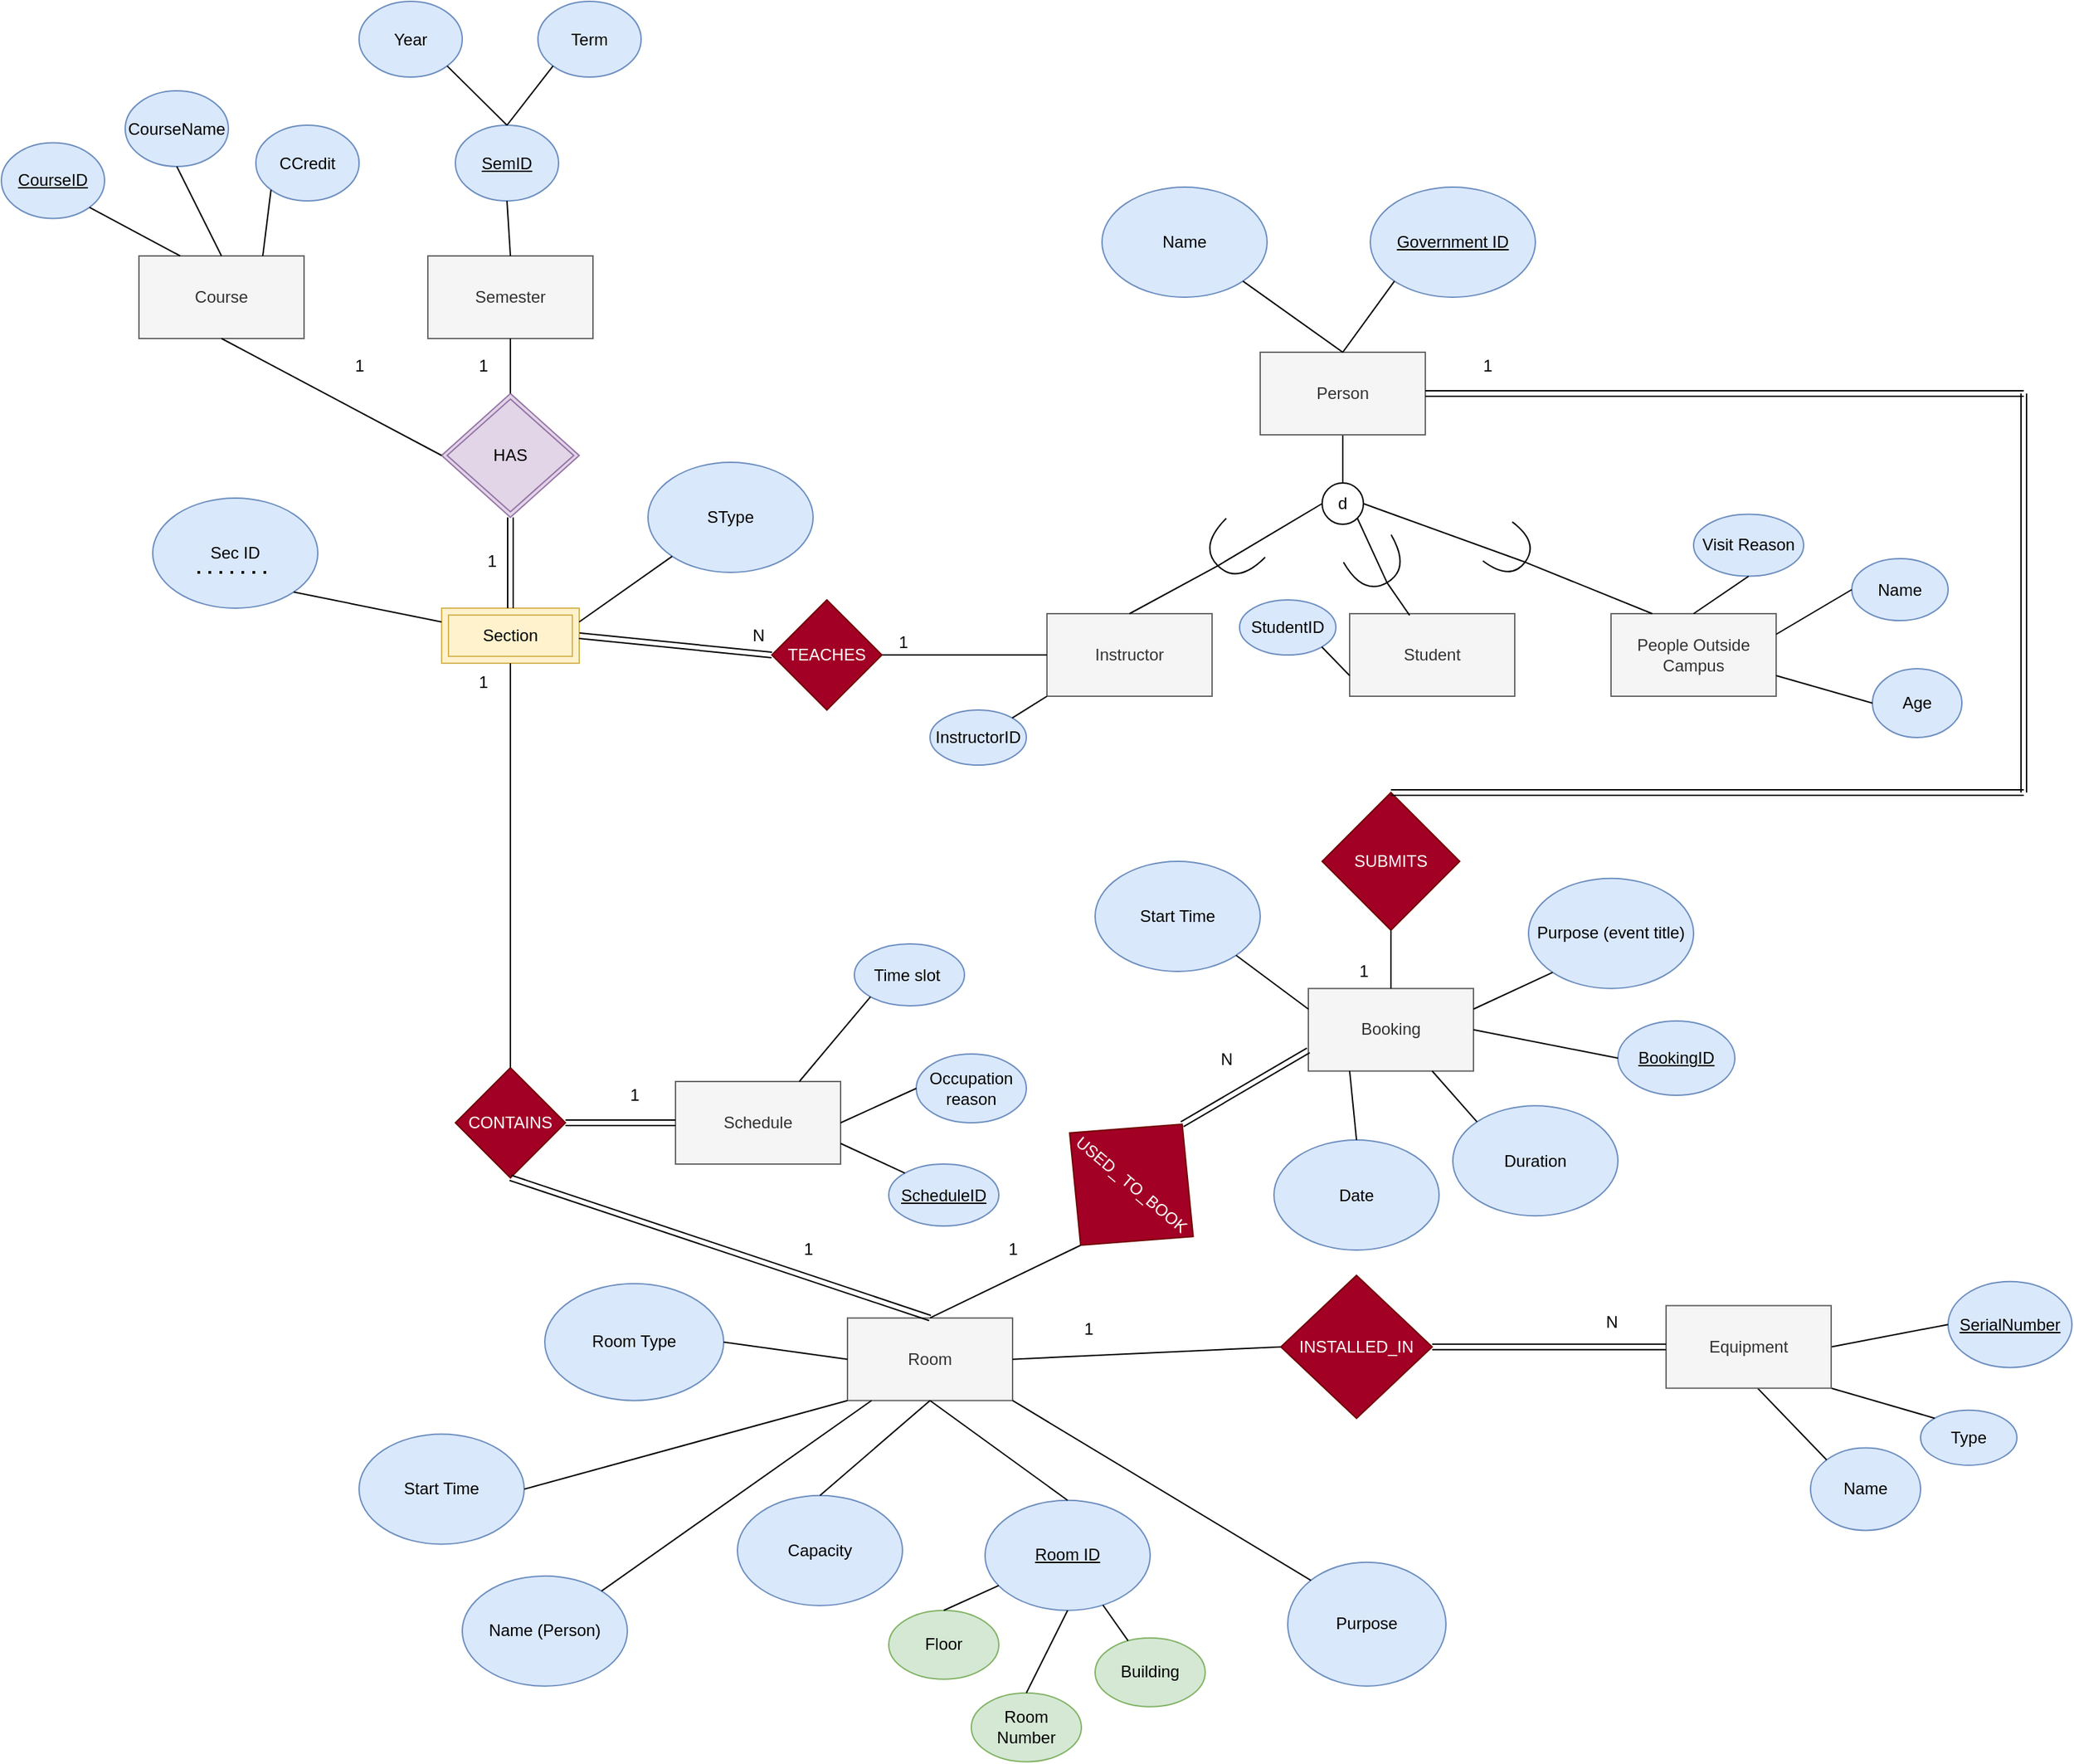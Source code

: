 <mxfile version="16.5.2" type="github">
  <diagram id="liQyfckzb0vr-cdrv5Kl" name="Page-1">
    <mxGraphModel dx="2976" dy="2337" grid="1" gridSize="10" guides="1" tooltips="1" connect="1" arrows="1" fold="1" page="1" pageScale="1" pageWidth="850" pageHeight="1100" math="0" shadow="0">
      <root>
        <mxCell id="0" />
        <mxCell id="1" parent="0" />
        <mxCell id="2" value="Instructor" style="rounded=0;whiteSpace=wrap;html=1;fillColor=#f5f5f5;strokeColor=#666666;fontColor=#333333;" parent="1" vertex="1">
          <mxGeometry x="110" y="300" width="120" height="60" as="geometry" />
        </mxCell>
        <mxCell id="3" value="Room" style="rounded=0;whiteSpace=wrap;html=1;fillColor=#f5f5f5;strokeColor=#666666;fontColor=#333333;" parent="1" vertex="1">
          <mxGeometry x="-35" y="811.86" width="120" height="60" as="geometry" />
        </mxCell>
        <mxCell id="4" value="CONTAINS" style="rhombus;whiteSpace=wrap;html=1;fillColor=#a20025;strokeColor=#6F0000;fontColor=#ffffff;" parent="1" vertex="1">
          <mxGeometry x="-320" y="630" width="80" height="80" as="geometry" />
        </mxCell>
        <mxCell id="10" value="&lt;u&gt;Room ID&lt;/u&gt;" style="ellipse;whiteSpace=wrap;html=1;fillColor=#dae8fc;strokeColor=#6c8ebf;" parent="1" vertex="1">
          <mxGeometry x="65" y="944.36" width="120" height="80" as="geometry" />
        </mxCell>
        <mxCell id="11" value="" style="endArrow=none;html=1;exitX=0.5;exitY=1;exitDx=0;exitDy=0;entryX=0.5;entryY=0;entryDx=0;entryDy=0;" parent="1" source="3" target="10" edge="1">
          <mxGeometry width="50" height="50" relative="1" as="geometry">
            <mxPoint x="225" y="929.36" as="sourcePoint" />
            <mxPoint x="275" y="879.36" as="targetPoint" />
          </mxGeometry>
        </mxCell>
        <mxCell id="29" value="Building" style="ellipse;whiteSpace=wrap;html=1;fillColor=#d5e8d4;strokeColor=#82b366;" parent="1" vertex="1">
          <mxGeometry x="145" y="1044.36" width="80" height="50" as="geometry" />
        </mxCell>
        <mxCell id="31" value="Floor" style="ellipse;whiteSpace=wrap;html=1;fillColor=#d5e8d4;strokeColor=#82b366;" parent="1" vertex="1">
          <mxGeometry x="-5" y="1024.36" width="80" height="50" as="geometry" />
        </mxCell>
        <mxCell id="32" value="Name" style="ellipse;whiteSpace=wrap;html=1;fillColor=#dae8fc;strokeColor=#6c8ebf;" parent="1" vertex="1">
          <mxGeometry x="665" y="906.24" width="80" height="60" as="geometry" />
        </mxCell>
        <mxCell id="34" value="" style="endArrow=none;html=1;exitX=0.5;exitY=0;exitDx=0;exitDy=0;" parent="1" source="31" target="10" edge="1">
          <mxGeometry width="50" height="50" relative="1" as="geometry">
            <mxPoint x="75" y="874.36" as="sourcePoint" />
            <mxPoint x="105" y="864.36" as="targetPoint" />
          </mxGeometry>
        </mxCell>
        <mxCell id="35" value="" style="endArrow=none;html=1;" parent="1" source="29" target="10" edge="1">
          <mxGeometry width="50" height="50" relative="1" as="geometry">
            <mxPoint x="75" y="874.36" as="sourcePoint" />
            <mxPoint x="125" y="824.36" as="targetPoint" />
          </mxGeometry>
        </mxCell>
        <mxCell id="36" value="Capacity" style="ellipse;whiteSpace=wrap;html=1;fillColor=#dae8fc;strokeColor=#6c8ebf;" parent="1" vertex="1">
          <mxGeometry x="-115" y="940.86" width="120" height="80" as="geometry" />
        </mxCell>
        <mxCell id="39" value="" style="endArrow=none;html=1;entryX=0.5;entryY=1;entryDx=0;entryDy=0;exitX=0.5;exitY=0;exitDx=0;exitDy=0;" parent="1" source="36" target="3" edge="1">
          <mxGeometry width="50" height="50" relative="1" as="geometry">
            <mxPoint x="-85" y="949.36" as="sourcePoint" />
            <mxPoint x="-35" y="899.36" as="targetPoint" />
          </mxGeometry>
        </mxCell>
        <mxCell id="41" value="Room Type" style="ellipse;whiteSpace=wrap;html=1;fillColor=#dae8fc;strokeColor=#6c8ebf;" parent="1" vertex="1">
          <mxGeometry x="-255" y="786.86" width="130" height="85" as="geometry" />
        </mxCell>
        <mxCell id="42" value="" style="endArrow=none;html=1;entryX=1;entryY=0.5;entryDx=0;entryDy=0;exitX=0;exitY=0.5;exitDx=0;exitDy=0;" parent="1" source="3" target="41" edge="1">
          <mxGeometry width="50" height="50" relative="1" as="geometry">
            <mxPoint x="25" y="1009.36" as="sourcePoint" />
            <mxPoint x="75" y="959.36" as="targetPoint" />
          </mxGeometry>
        </mxCell>
        <mxCell id="44" value="Type" style="ellipse;whiteSpace=wrap;html=1;fillColor=#dae8fc;strokeColor=#6c8ebf;" parent="1" vertex="1">
          <mxGeometry x="745" y="878.86" width="70" height="40" as="geometry" />
        </mxCell>
        <mxCell id="45" value="&lt;u&gt;SerialNumber&lt;/u&gt;" style="ellipse;whiteSpace=wrap;html=1;fillColor=#dae8fc;strokeColor=#6c8ebf;" parent="1" vertex="1">
          <mxGeometry x="765" y="785.36" width="90" height="62.5" as="geometry" />
        </mxCell>
        <mxCell id="47" value="" style="endArrow=none;html=1;entryX=0;entryY=0;entryDx=0;entryDy=0;exitX=0.546;exitY=0.983;exitDx=0;exitDy=0;exitPerimeter=0;" parent="1" source="177" target="32" edge="1">
          <mxGeometry width="50" height="50" relative="1" as="geometry">
            <mxPoint x="685" y="805.36" as="sourcePoint" />
            <mxPoint x="691.284" y="766.244" as="targetPoint" />
          </mxGeometry>
        </mxCell>
        <mxCell id="48" value="" style="endArrow=none;html=1;entryX=0;entryY=0.5;entryDx=0;entryDy=0;exitX=1;exitY=0.5;exitDx=0;exitDy=0;" parent="1" source="177" target="45" edge="1">
          <mxGeometry width="50" height="50" relative="1" as="geometry">
            <mxPoint x="745" y="845.36" as="sourcePoint" />
            <mxPoint x="755" y="815.36" as="targetPoint" />
          </mxGeometry>
        </mxCell>
        <mxCell id="50" value="" style="endArrow=none;html=1;entryX=0;entryY=0;entryDx=0;entryDy=0;exitX=1;exitY=1;exitDx=0;exitDy=0;" parent="1" source="177" target="44" edge="1">
          <mxGeometry width="50" height="50" relative="1" as="geometry">
            <mxPoint x="695" y="885.36" as="sourcePoint" />
            <mxPoint x="695" y="755.36" as="targetPoint" />
          </mxGeometry>
        </mxCell>
        <mxCell id="74" value="Start Time" style="ellipse;whiteSpace=wrap;html=1;fillColor=#dae8fc;strokeColor=#6c8ebf;" parent="1" vertex="1">
          <mxGeometry x="-390" y="896.24" width="120" height="80" as="geometry" />
        </mxCell>
        <mxCell id="75" value="Name (Person)" style="ellipse;whiteSpace=wrap;html=1;fillColor=#dae8fc;strokeColor=#6c8ebf;" parent="1" vertex="1">
          <mxGeometry x="-315" y="999.36" width="120" height="80" as="geometry" />
        </mxCell>
        <mxCell id="76" value="Duration" style="ellipse;whiteSpace=wrap;html=1;fillColor=#dae8fc;strokeColor=#6c8ebf;" parent="1" vertex="1">
          <mxGeometry x="405" y="657.63" width="120" height="80" as="geometry" />
        </mxCell>
        <mxCell id="77" value="Purpose" style="ellipse;whiteSpace=wrap;html=1;fillColor=#dae8fc;strokeColor=#6c8ebf;" parent="1" vertex="1">
          <mxGeometry x="285" y="989.36" width="115" height="90" as="geometry" />
        </mxCell>
        <mxCell id="82" value="" style="endArrow=none;html=1;entryX=0;entryY=1;entryDx=0;entryDy=0;exitX=1;exitY=0.5;exitDx=0;exitDy=0;" parent="1" source="74" target="3" edge="1">
          <mxGeometry width="50" height="50" relative="1" as="geometry">
            <mxPoint x="-263" y="936.24" as="sourcePoint" />
            <mxPoint x="-245" y="909.36" as="targetPoint" />
          </mxGeometry>
        </mxCell>
        <mxCell id="83" value="" style="endArrow=none;html=1;" parent="1" source="3" target="75" edge="1">
          <mxGeometry width="50" height="50" relative="1" as="geometry">
            <mxPoint x="-155" y="1019.36" as="sourcePoint" />
            <mxPoint x="-265" y="929.36" as="targetPoint" />
          </mxGeometry>
        </mxCell>
        <mxCell id="85" value="" style="endArrow=none;html=1;entryX=1;entryY=1;entryDx=0;entryDy=0;exitX=0;exitY=0;exitDx=0;exitDy=0;" parent="1" source="77" target="3" edge="1">
          <mxGeometry width="50" height="50" relative="1" as="geometry">
            <mxPoint x="105" y="939.36" as="sourcePoint" />
            <mxPoint x="155" y="889.36" as="targetPoint" />
          </mxGeometry>
        </mxCell>
        <mxCell id="89" value="" style="endArrow=none;html=1;exitX=0.5;exitY=0;exitDx=0;exitDy=0;entryX=1;entryY=0.5;entryDx=0;entryDy=0;entryPerimeter=0;" parent="1" source="2" target="90" edge="1">
          <mxGeometry width="50" height="50" relative="1" as="geometry">
            <mxPoint x="170" y="300" as="sourcePoint" />
            <mxPoint x="220" y="250" as="targetPoint" />
          </mxGeometry>
        </mxCell>
        <mxCell id="90" value="" style="shape=requiredInterface;html=1;verticalLabelPosition=bottom;sketch=0;rotation=135;" parent="1" vertex="1">
          <mxGeometry x="230" y="235" width="28.66" height="40" as="geometry" />
        </mxCell>
        <mxCell id="91" value="" style="endArrow=none;html=1;exitX=0.5;exitY=0;exitDx=0;exitDy=0;entryX=0.5;entryY=1;entryDx=0;entryDy=0;" parent="1" source="126" target="92" edge="1">
          <mxGeometry width="50" height="50" relative="1" as="geometry">
            <mxPoint x="230" y="250" as="sourcePoint" />
            <mxPoint x="300" y="160" as="targetPoint" />
          </mxGeometry>
        </mxCell>
        <mxCell id="92" value="Person" style="rounded=0;whiteSpace=wrap;html=1;fillColor=#f5f5f5;fontColor=#333333;strokeColor=#666666;" parent="1" vertex="1">
          <mxGeometry x="265" y="110" width="120" height="60" as="geometry" />
        </mxCell>
        <mxCell id="96" value="Schedule" style="rounded=0;whiteSpace=wrap;html=1;fillColor=#f5f5f5;fontColor=#333333;strokeColor=#666666;" parent="1" vertex="1">
          <mxGeometry x="-160" y="640" width="120" height="60" as="geometry" />
        </mxCell>
        <mxCell id="100" value="Time slot&amp;nbsp;" style="ellipse;whiteSpace=wrap;html=1;fillColor=#dae8fc;strokeColor=#6c8ebf;" parent="1" vertex="1">
          <mxGeometry x="-30" y="540" width="80" height="45" as="geometry" />
        </mxCell>
        <mxCell id="101" value="" style="endArrow=none;html=1;entryX=0;entryY=1;entryDx=0;entryDy=0;exitX=0.75;exitY=0;exitDx=0;exitDy=0;" parent="1" source="96" target="100" edge="1">
          <mxGeometry width="50" height="50" relative="1" as="geometry">
            <mxPoint x="-40" y="524.5" as="sourcePoint" />
            <mxPoint x="10" y="474.5" as="targetPoint" />
          </mxGeometry>
        </mxCell>
        <mxCell id="102" value="Occupation reason" style="ellipse;whiteSpace=wrap;html=1;fillColor=#dae8fc;strokeColor=#6c8ebf;" parent="1" vertex="1">
          <mxGeometry x="15" y="620" width="80" height="50" as="geometry" />
        </mxCell>
        <mxCell id="104" value="" style="endArrow=none;html=1;exitX=1;exitY=0.5;exitDx=0;exitDy=0;entryX=0;entryY=0.5;entryDx=0;entryDy=0;" parent="1" source="96" target="102" edge="1">
          <mxGeometry width="50" height="50" relative="1" as="geometry">
            <mxPoint x="-260" y="514.5" as="sourcePoint" />
            <mxPoint x="-210" y="464.5" as="targetPoint" />
          </mxGeometry>
        </mxCell>
        <mxCell id="112" value="Has" style="rhombus;whiteSpace=wrap;html=1;fillColor=#a20025;fontColor=#ffffff;strokeColor=#6F0000;" parent="1" edge="1">
          <mxGeometry x="-300" y="420" width="80" height="80" as="geometry" />
        </mxCell>
        <mxCell id="114" value="" style="endArrow=none;html=1;entryX=0.5;entryY=1;entryDx=0;entryDy=0;exitX=0.5;exitY=0;exitDx=0;exitDy=0;" parent="1" source="96" target="112" edge="1">
          <mxGeometry width="50" height="50" relative="1" as="geometry">
            <mxPoint x="-180" y="570" as="sourcePoint" />
            <mxPoint x="140" y="450" as="targetPoint" />
          </mxGeometry>
        </mxCell>
        <mxCell id="118" value="Name" style="ellipse;whiteSpace=wrap;html=1;fillColor=#dae8fc;strokeColor=#6c8ebf;" parent="1" vertex="1">
          <mxGeometry x="150" y="-10" width="120" height="80" as="geometry" />
        </mxCell>
        <mxCell id="121" value="Purpose (event title)" style="ellipse;whiteSpace=wrap;html=1;fillColor=#dae8fc;strokeColor=#6c8ebf;" parent="1" vertex="1">
          <mxGeometry x="460" y="492.38" width="120" height="80" as="geometry" />
        </mxCell>
        <mxCell id="123" value="" style="endArrow=none;html=1;entryX=1;entryY=1;entryDx=0;entryDy=0;exitX=0.5;exitY=0;exitDx=0;exitDy=0;" parent="1" source="92" target="118" edge="1">
          <mxGeometry width="50" height="50" relative="1" as="geometry">
            <mxPoint x="150" y="250" as="sourcePoint" />
            <mxPoint x="200" y="200" as="targetPoint" />
          </mxGeometry>
        </mxCell>
        <mxCell id="126" value="d" style="ellipse;whiteSpace=wrap;html=1;aspect=fixed;" parent="1" vertex="1">
          <mxGeometry x="310" y="205" width="30" height="30" as="geometry" />
        </mxCell>
        <mxCell id="127" value="" style="endArrow=none;html=1;entryX=0;entryY=0.5;entryDx=0;entryDy=0;exitX=1;exitY=0.5;exitDx=0;exitDy=0;exitPerimeter=0;" parent="1" source="90" target="126" edge="1">
          <mxGeometry width="50" height="50" relative="1" as="geometry">
            <mxPoint x="190" y="280" as="sourcePoint" />
            <mxPoint x="240" y="230" as="targetPoint" />
          </mxGeometry>
        </mxCell>
        <mxCell id="142" value="Booking" style="rounded=0;whiteSpace=wrap;html=1;fillColor=#f5f5f5;fontColor=#333333;strokeColor=#666666;" parent="1" vertex="1">
          <mxGeometry x="300" y="572.38" width="120" height="60" as="geometry" />
        </mxCell>
        <mxCell id="143" value="Student" style="rounded=0;whiteSpace=wrap;html=1;fillColor=#f5f5f5;fontColor=#333333;strokeColor=#666666;" parent="1" vertex="1">
          <mxGeometry x="330" y="300" width="120" height="60" as="geometry" />
        </mxCell>
        <mxCell id="144" value="People Outside Campus" style="rounded=0;whiteSpace=wrap;html=1;fillColor=#f5f5f5;fontColor=#333333;strokeColor=#666666;" parent="1" vertex="1">
          <mxGeometry x="520" y="300" width="120" height="60" as="geometry" />
        </mxCell>
        <mxCell id="145" value="" style="endArrow=none;html=1;exitX=0.363;exitY=0.02;exitDx=0;exitDy=0;entryX=1;entryY=0.5;entryDx=0;entryDy=0;entryPerimeter=0;exitPerimeter=0;" parent="1" source="143" target="146" edge="1">
          <mxGeometry width="50" height="50" relative="1" as="geometry">
            <mxPoint x="385" y="290" as="sourcePoint" />
            <mxPoint x="435" y="240" as="targetPoint" />
          </mxGeometry>
        </mxCell>
        <mxCell id="146" value="" style="shape=requiredInterface;html=1;verticalLabelPosition=bottom;sketch=0;rotation=60;" parent="1" vertex="1">
          <mxGeometry x="335.67" y="245" width="28.66" height="40" as="geometry" />
        </mxCell>
        <mxCell id="147" value="" style="endArrow=none;html=1;exitX=0.25;exitY=0;exitDx=0;exitDy=0;entryX=1;entryY=0.5;entryDx=0;entryDy=0;entryPerimeter=0;" parent="1" source="144" target="150" edge="1">
          <mxGeometry width="50" height="50" relative="1" as="geometry">
            <mxPoint x="503.77" y="187.77" as="sourcePoint" />
            <mxPoint x="460" y="260" as="targetPoint" />
          </mxGeometry>
        </mxCell>
        <mxCell id="149" value="" style="endArrow=none;html=1;entryX=1;entryY=1;entryDx=0;entryDy=0;exitX=1;exitY=0.5;exitDx=0;exitDy=0;exitPerimeter=0;" parent="1" source="146" target="126" edge="1">
          <mxGeometry width="50" height="50" relative="1" as="geometry">
            <mxPoint x="405" y="270" as="sourcePoint" />
            <mxPoint x="479.393" y="205.607" as="targetPoint" />
          </mxGeometry>
        </mxCell>
        <mxCell id="150" value="" style="shape=requiredInterface;html=1;verticalLabelPosition=bottom;sketch=0;rotation=37;" parent="1" vertex="1">
          <mxGeometry x="435" y="237.26" width="25" height="35.49" as="geometry" />
        </mxCell>
        <mxCell id="151" value="" style="endArrow=none;html=1;entryX=1;entryY=0.5;entryDx=0;entryDy=0;entryPerimeter=0;exitX=1;exitY=0.5;exitDx=0;exitDy=0;" parent="1" source="126" target="150" edge="1">
          <mxGeometry width="50" height="50" relative="1" as="geometry">
            <mxPoint x="430" y="310" as="sourcePoint" />
            <mxPoint x="480" y="260" as="targetPoint" />
          </mxGeometry>
        </mxCell>
        <mxCell id="152" value="&lt;u&gt;Government ID&lt;/u&gt;" style="ellipse;whiteSpace=wrap;html=1;fillColor=#dae8fc;strokeColor=#6c8ebf;" parent="1" vertex="1">
          <mxGeometry x="345" y="-10" width="120" height="80" as="geometry" />
        </mxCell>
        <mxCell id="153" value="" style="endArrow=none;html=1;exitX=0.5;exitY=0;exitDx=0;exitDy=0;entryX=0;entryY=1;entryDx=0;entryDy=0;" parent="1" source="92" target="152" edge="1">
          <mxGeometry width="50" height="50" relative="1" as="geometry">
            <mxPoint x="410" y="100" as="sourcePoint" />
            <mxPoint x="460" y="50" as="targetPoint" />
          </mxGeometry>
        </mxCell>
        <mxCell id="158" value="HAS" style="shape=rhombus;double=1;perimeter=rhombusPerimeter;whiteSpace=wrap;html=1;align=center;fillColor=#e1d5e7;strokeColor=#9673a6;" parent="1" vertex="1">
          <mxGeometry x="-330" y="140" width="100" height="90" as="geometry" />
        </mxCell>
        <mxCell id="160" value="Semester" style="rounded=0;whiteSpace=wrap;html=1;fillColor=#f5f5f5;fontColor=#333333;strokeColor=#666666;" parent="1" vertex="1">
          <mxGeometry x="-340" y="40" width="120" height="60" as="geometry" />
        </mxCell>
        <mxCell id="161" value="Section" style="shape=ext;margin=3;double=1;whiteSpace=wrap;html=1;align=center;fillColor=#fff2cc;strokeColor=#d6b656;" parent="1" vertex="1">
          <mxGeometry x="-330" y="296" width="100" height="40" as="geometry" />
        </mxCell>
        <mxCell id="162" value="TEACHES" style="rhombus;whiteSpace=wrap;html=1;fillColor=#a20025;fontColor=#ffffff;strokeColor=#6F0000;" parent="1" vertex="1">
          <mxGeometry x="-90" y="290" width="80" height="80" as="geometry" />
        </mxCell>
        <mxCell id="163" value="" style="shape=link;html=1;rounded=0;entryX=0.5;entryY=0;entryDx=0;entryDy=0;exitX=0.5;exitY=1;exitDx=0;exitDy=0;" parent="1" source="158" target="161" edge="1">
          <mxGeometry relative="1" as="geometry">
            <mxPoint x="-360" y="-10" as="sourcePoint" />
            <mxPoint x="-200" y="-10" as="targetPoint" />
          </mxGeometry>
        </mxCell>
        <mxCell id="164" value="1" style="resizable=0;html=1;align=right;verticalAlign=bottom;" parent="163" connectable="0" vertex="1">
          <mxGeometry x="1" relative="1" as="geometry">
            <mxPoint x="-10" y="-26" as="offset" />
          </mxGeometry>
        </mxCell>
        <mxCell id="165" value="Sec ID" style="ellipse;whiteSpace=wrap;html=1;fillColor=#dae8fc;strokeColor=#6c8ebf;" parent="1" vertex="1">
          <mxGeometry x="-540" y="216" width="120" height="80" as="geometry" />
        </mxCell>
        <mxCell id="168" value="" style="endArrow=none;dashed=1;html=1;dashPattern=1 3;strokeWidth=2;" parent="1" edge="1">
          <mxGeometry width="50" height="50" relative="1" as="geometry">
            <mxPoint x="-507.5" y="270" as="sourcePoint" />
            <mxPoint x="-452.5" y="270" as="targetPoint" />
          </mxGeometry>
        </mxCell>
        <mxCell id="169" value="SType" style="ellipse;whiteSpace=wrap;html=1;fillColor=#dae8fc;strokeColor=#6c8ebf;" parent="1" vertex="1">
          <mxGeometry x="-180" y="190" width="120" height="80" as="geometry" />
        </mxCell>
        <mxCell id="170" value="" style="endArrow=none;html=1;entryX=0;entryY=1;entryDx=0;entryDy=0;exitX=1;exitY=0.25;exitDx=0;exitDy=0;" parent="1" source="161" target="169" edge="1">
          <mxGeometry width="50" height="50" relative="1" as="geometry">
            <mxPoint x="-410" y="-110" as="sourcePoint" />
            <mxPoint x="-360" y="-160" as="targetPoint" />
          </mxGeometry>
        </mxCell>
        <mxCell id="171" value="" style="endArrow=none;html=1;entryX=1;entryY=1;entryDx=0;entryDy=0;exitX=0;exitY=0.25;exitDx=0;exitDy=0;" parent="1" source="161" target="165" edge="1">
          <mxGeometry width="50" height="50" relative="1" as="geometry">
            <mxPoint x="-460" y="-160" as="sourcePoint" />
            <mxPoint x="-360" y="-160" as="targetPoint" />
          </mxGeometry>
        </mxCell>
        <mxCell id="174" value="" style="shape=link;html=1;rounded=0;entryX=0;entryY=0.5;entryDx=0;entryDy=0;exitX=1;exitY=0.5;exitDx=0;exitDy=0;" parent="1" source="161" target="162" edge="1">
          <mxGeometry relative="1" as="geometry">
            <mxPoint x="10" y="380" as="sourcePoint" />
            <mxPoint x="50" y="320" as="targetPoint" />
          </mxGeometry>
        </mxCell>
        <mxCell id="175" value="1" style="resizable=0;html=1;align=right;verticalAlign=bottom;" parent="174" connectable="0" vertex="1">
          <mxGeometry x="1" relative="1" as="geometry">
            <mxPoint x="100" as="offset" />
          </mxGeometry>
        </mxCell>
        <mxCell id="176" value="" style="endArrow=none;html=1;exitX=0.5;exitY=1;exitDx=0;exitDy=0;entryX=0.5;entryY=0;entryDx=0;entryDy=0;" parent="1" source="160" target="158" edge="1">
          <mxGeometry width="50" height="50" relative="1" as="geometry">
            <mxPoint x="-110" y="40" as="sourcePoint" />
            <mxPoint x="-60" y="-10" as="targetPoint" />
          </mxGeometry>
        </mxCell>
        <mxCell id="177" value="Equipment" style="rounded=0;whiteSpace=wrap;html=1;fillColor=#f5f5f5;fontColor=#333333;strokeColor=#666666;" parent="1" vertex="1">
          <mxGeometry x="560" y="802.86" width="120" height="60" as="geometry" />
        </mxCell>
        <mxCell id="179" value="Room Number" style="ellipse;whiteSpace=wrap;html=1;fillColor=#d5e8d4;strokeColor=#82b366;" parent="1" vertex="1">
          <mxGeometry x="55" y="1084.36" width="80" height="50" as="geometry" />
        </mxCell>
        <mxCell id="180" value="" style="endArrow=none;html=1;entryX=0.5;entryY=1;entryDx=0;entryDy=0;exitX=0.5;exitY=0;exitDx=0;exitDy=0;" parent="1" source="179" target="10" edge="1">
          <mxGeometry width="50" height="50" relative="1" as="geometry">
            <mxPoint x="5" y="1014.36" as="sourcePoint" />
            <mxPoint x="55" y="964.36" as="targetPoint" />
          </mxGeometry>
        </mxCell>
        <mxCell id="181" value="INSTALLED_IN" style="rhombus;whiteSpace=wrap;html=1;fillColor=#a20025;fontColor=#ffffff;strokeColor=#6F0000;" parent="1" vertex="1">
          <mxGeometry x="280" y="780.86" width="110" height="104" as="geometry" />
        </mxCell>
        <mxCell id="184" value="" style="endArrow=none;html=1;exitX=1;exitY=0.25;exitDx=0;exitDy=0;entryX=0;entryY=1;entryDx=0;entryDy=0;" parent="1" source="142" target="121" edge="1">
          <mxGeometry width="50" height="50" relative="1" as="geometry">
            <mxPoint x="340" y="632.38" as="sourcePoint" />
            <mxPoint x="470" y="560" as="targetPoint" />
          </mxGeometry>
        </mxCell>
        <mxCell id="185" value="" style="endArrow=none;html=1;exitX=0.75;exitY=1;exitDx=0;exitDy=0;entryX=0;entryY=0;entryDx=0;entryDy=0;" parent="1" source="142" target="76" edge="1">
          <mxGeometry width="50" height="50" relative="1" as="geometry">
            <mxPoint x="465.67" y="432.38" as="sourcePoint" />
            <mxPoint x="430" y="657.63" as="targetPoint" />
          </mxGeometry>
        </mxCell>
        <mxCell id="186" value="" style="shape=link;html=1;rounded=0;exitX=1;exitY=0.5;exitDx=0;exitDy=0;entryX=0;entryY=0.5;entryDx=0;entryDy=0;" parent="1" source="181" target="177" edge="1">
          <mxGeometry relative="1" as="geometry">
            <mxPoint x="395" y="832.41" as="sourcePoint" />
            <mxPoint x="555" y="832.41" as="targetPoint" />
          </mxGeometry>
        </mxCell>
        <mxCell id="187" value="N" style="resizable=0;html=1;align=right;verticalAlign=bottom;" parent="186" connectable="0" vertex="1">
          <mxGeometry x="1" relative="1" as="geometry">
            <mxPoint x="-35" y="-9" as="offset" />
          </mxGeometry>
        </mxCell>
        <mxCell id="192" value="" style="shape=link;html=1;rounded=0;exitX=0.5;exitY=0;exitDx=0;exitDy=0;entryX=0.5;entryY=1;entryDx=0;entryDy=0;" parent="1" source="3" target="4" edge="1">
          <mxGeometry relative="1" as="geometry">
            <mxPoint x="-260" y="680" as="sourcePoint" />
            <mxPoint x="-100" y="680" as="targetPoint" />
          </mxGeometry>
        </mxCell>
        <mxCell id="193" value="1" style="resizable=0;html=1;align=right;verticalAlign=bottom;" parent="192" connectable="0" vertex="1">
          <mxGeometry x="1" relative="1" as="geometry">
            <mxPoint x="220" y="60" as="offset" />
          </mxGeometry>
        </mxCell>
        <mxCell id="194" value="" style="endArrow=none;html=1;entryX=0.5;entryY=1;entryDx=0;entryDy=0;exitX=0.5;exitY=0;exitDx=0;exitDy=0;" parent="1" source="4" target="161" edge="1">
          <mxGeometry width="50" height="50" relative="1" as="geometry">
            <mxPoint x="-220" y="670" as="sourcePoint" />
            <mxPoint x="-170" y="620" as="targetPoint" />
          </mxGeometry>
        </mxCell>
        <mxCell id="195" value="1" style="text;html=1;align=center;verticalAlign=middle;resizable=0;points=[];autosize=1;strokeColor=none;fillColor=none;" parent="1" vertex="1">
          <mxGeometry x="-310" y="340" width="20" height="20" as="geometry" />
        </mxCell>
        <mxCell id="196" value="1" style="text;html=1;align=center;verticalAlign=middle;resizable=0;points=[];autosize=1;strokeColor=none;fillColor=none;" parent="1" vertex="1">
          <mxGeometry x="-200" y="640" width="20" height="20" as="geometry" />
        </mxCell>
        <mxCell id="199" value="SUBMITS" style="rhombus;whiteSpace=wrap;html=1;fillColor=#a20025;fontColor=#ffffff;strokeColor=#6F0000;" parent="1" vertex="1">
          <mxGeometry x="310" y="430" width="100" height="100" as="geometry" />
        </mxCell>
        <mxCell id="208" value="USED_ TO_BOOK" style="rhombus;whiteSpace=wrap;html=1;rotation=40;fillColor=#a20025;fontColor=#ffffff;strokeColor=#6F0000;" parent="1" vertex="1">
          <mxGeometry x="112.75" y="657.63" width="117.25" height="114.8" as="geometry" />
        </mxCell>
        <mxCell id="213" value="" style="shape=link;html=1;rounded=0;entryX=0;entryY=0.75;entryDx=0;entryDy=0;exitX=0.5;exitY=0;exitDx=0;exitDy=0;" parent="1" source="208" target="142" edge="1">
          <mxGeometry relative="1" as="geometry">
            <mxPoint x="240" y="670" as="sourcePoint" />
            <mxPoint x="300" y="710" as="targetPoint" />
          </mxGeometry>
        </mxCell>
        <mxCell id="214" value="N" style="resizable=0;html=1;align=right;verticalAlign=bottom;" parent="213" connectable="0" vertex="1">
          <mxGeometry x="1" relative="1" as="geometry">
            <mxPoint x="-55" y="15" as="offset" />
          </mxGeometry>
        </mxCell>
        <mxCell id="217" value="1" style="text;html=1;align=center;verticalAlign=middle;resizable=0;points=[];autosize=1;strokeColor=none;fillColor=none;" parent="1" vertex="1">
          <mxGeometry x="-310" y="110" width="20" height="20" as="geometry" />
        </mxCell>
        <mxCell id="218" value="" style="shape=link;html=1;rounded=0;exitX=1;exitY=0.5;exitDx=0;exitDy=0;entryX=0;entryY=0.5;entryDx=0;entryDy=0;" parent="1" source="4" target="96" edge="1">
          <mxGeometry relative="1" as="geometry">
            <mxPoint x="-220" y="700" as="sourcePoint" />
            <mxPoint x="-60" y="700" as="targetPoint" />
          </mxGeometry>
        </mxCell>
        <mxCell id="222" value="StudentID" style="ellipse;whiteSpace=wrap;html=1;fillColor=#dae8fc;strokeColor=#6c8ebf;" parent="1" vertex="1">
          <mxGeometry x="250" y="290" width="70" height="40" as="geometry" />
        </mxCell>
        <mxCell id="223" value="" style="endArrow=none;html=1;entryX=0;entryY=0.75;entryDx=0;entryDy=0;exitX=1;exitY=1;exitDx=0;exitDy=0;" parent="1" source="222" target="143" edge="1">
          <mxGeometry width="50" height="50" relative="1" as="geometry">
            <mxPoint x="320" y="380" as="sourcePoint" />
            <mxPoint x="370" y="330" as="targetPoint" />
          </mxGeometry>
        </mxCell>
        <mxCell id="224" value="InstructorID" style="ellipse;whiteSpace=wrap;html=1;fillColor=#dae8fc;strokeColor=#6c8ebf;" parent="1" vertex="1">
          <mxGeometry x="25" y="370" width="70" height="40" as="geometry" />
        </mxCell>
        <mxCell id="225" value="" style="endArrow=none;html=1;exitX=1;exitY=0;exitDx=0;exitDy=0;entryX=0;entryY=1;entryDx=0;entryDy=0;" parent="1" source="224" target="2" edge="1">
          <mxGeometry width="50" height="50" relative="1" as="geometry">
            <mxPoint x="130" y="390" as="sourcePoint" />
            <mxPoint x="180" y="340" as="targetPoint" />
          </mxGeometry>
        </mxCell>
        <mxCell id="227" value="Name" style="ellipse;whiteSpace=wrap;html=1;fillColor=#dae8fc;strokeColor=#6c8ebf;" parent="1" vertex="1">
          <mxGeometry x="695" y="260" width="70" height="45" as="geometry" />
        </mxCell>
        <mxCell id="228" value="Age" style="ellipse;whiteSpace=wrap;html=1;fillColor=#dae8fc;strokeColor=#6c8ebf;" parent="1" vertex="1">
          <mxGeometry x="710" y="340" width="65" height="50" as="geometry" />
        </mxCell>
        <mxCell id="229" value="Visit Reason" style="ellipse;whiteSpace=wrap;html=1;fillColor=#dae8fc;strokeColor=#6c8ebf;" parent="1" vertex="1">
          <mxGeometry x="580" y="227.75" width="80" height="45" as="geometry" />
        </mxCell>
        <mxCell id="231" value="" style="endArrow=none;html=1;entryX=0.5;entryY=1;entryDx=0;entryDy=0;exitX=0.5;exitY=0;exitDx=0;exitDy=0;" parent="1" source="144" target="229" edge="1">
          <mxGeometry width="50" height="50" relative="1" as="geometry">
            <mxPoint x="550" y="370" as="sourcePoint" />
            <mxPoint x="600" y="320" as="targetPoint" />
          </mxGeometry>
        </mxCell>
        <mxCell id="232" value="" style="endArrow=none;html=1;entryX=0;entryY=0.5;entryDx=0;entryDy=0;exitX=1;exitY=0.25;exitDx=0;exitDy=0;" parent="1" source="144" target="227" edge="1">
          <mxGeometry width="50" height="50" relative="1" as="geometry">
            <mxPoint x="550" y="370" as="sourcePoint" />
            <mxPoint x="600" y="320" as="targetPoint" />
          </mxGeometry>
        </mxCell>
        <mxCell id="233" value="" style="endArrow=none;html=1;entryX=0;entryY=0.5;entryDx=0;entryDy=0;exitX=1;exitY=0.75;exitDx=0;exitDy=0;" parent="1" source="144" target="228" edge="1">
          <mxGeometry width="50" height="50" relative="1" as="geometry">
            <mxPoint x="550" y="370" as="sourcePoint" />
            <mxPoint x="600" y="320" as="targetPoint" />
          </mxGeometry>
        </mxCell>
        <mxCell id="jCDFmVIyH2t3bhdqVA7m-234" value="&lt;u&gt;BookingID&lt;/u&gt;" style="ellipse;whiteSpace=wrap;html=1;fillColor=#dae8fc;strokeColor=#6c8ebf;" parent="1" vertex="1">
          <mxGeometry x="525" y="596" width="85" height="54" as="geometry" />
        </mxCell>
        <mxCell id="jCDFmVIyH2t3bhdqVA7m-235" value="" style="endArrow=none;html=1;rounded=0;entryX=0;entryY=0.5;entryDx=0;entryDy=0;exitX=1;exitY=0.5;exitDx=0;exitDy=0;" parent="1" source="142" target="jCDFmVIyH2t3bhdqVA7m-234" edge="1">
          <mxGeometry width="50" height="50" relative="1" as="geometry">
            <mxPoint x="430" y="650" as="sourcePoint" />
            <mxPoint x="480" y="600" as="targetPoint" />
          </mxGeometry>
        </mxCell>
        <mxCell id="jCDFmVIyH2t3bhdqVA7m-237" value="&lt;u&gt;ScheduleID&lt;/u&gt;" style="ellipse;whiteSpace=wrap;html=1;fillColor=#dae8fc;strokeColor=#6c8ebf;" parent="1" vertex="1">
          <mxGeometry x="-5" y="700" width="80" height="45" as="geometry" />
        </mxCell>
        <mxCell id="jCDFmVIyH2t3bhdqVA7m-238" value="" style="endArrow=none;html=1;rounded=0;entryX=0;entryY=0;entryDx=0;entryDy=0;exitX=1;exitY=0.75;exitDx=0;exitDy=0;" parent="1" source="96" target="jCDFmVIyH2t3bhdqVA7m-237" edge="1">
          <mxGeometry width="50" height="50" relative="1" as="geometry">
            <mxPoint x="190" y="710" as="sourcePoint" />
            <mxPoint x="240" y="660" as="targetPoint" />
          </mxGeometry>
        </mxCell>
        <mxCell id="jCDFmVIyH2t3bhdqVA7m-239" value="Date" style="ellipse;whiteSpace=wrap;html=1;fillColor=#dae8fc;strokeColor=#6c8ebf;" parent="1" vertex="1">
          <mxGeometry x="275" y="682.5" width="120" height="80" as="geometry" />
        </mxCell>
        <mxCell id="jCDFmVIyH2t3bhdqVA7m-240" value="" style="endArrow=none;html=1;rounded=0;entryX=0.25;entryY=1;entryDx=0;entryDy=0;exitX=0.5;exitY=0;exitDx=0;exitDy=0;" parent="1" source="jCDFmVIyH2t3bhdqVA7m-239" target="142" edge="1">
          <mxGeometry width="50" height="50" relative="1" as="geometry">
            <mxPoint x="240" y="700" as="sourcePoint" />
            <mxPoint x="290" y="650" as="targetPoint" />
          </mxGeometry>
        </mxCell>
        <mxCell id="jCDFmVIyH2t3bhdqVA7m-241" value="Start Time" style="ellipse;whiteSpace=wrap;html=1;fillColor=#dae8fc;strokeColor=#6c8ebf;" parent="1" vertex="1">
          <mxGeometry x="145" y="480" width="120" height="80" as="geometry" />
        </mxCell>
        <mxCell id="jCDFmVIyH2t3bhdqVA7m-242" value="" style="endArrow=none;html=1;rounded=0;entryX=1;entryY=1;entryDx=0;entryDy=0;exitX=0;exitY=0.25;exitDx=0;exitDy=0;" parent="1" source="142" target="jCDFmVIyH2t3bhdqVA7m-241" edge="1">
          <mxGeometry width="50" height="50" relative="1" as="geometry">
            <mxPoint x="240" y="700" as="sourcePoint" />
            <mxPoint x="290" y="650" as="targetPoint" />
          </mxGeometry>
        </mxCell>
        <mxCell id="cMgE9IngbsKIfzKhl0Ib-235" value="Year" style="ellipse;whiteSpace=wrap;html=1;fillColor=#dae8fc;strokeColor=#6c8ebf;" parent="1" vertex="1">
          <mxGeometry x="-390" y="-145" width="75" height="55" as="geometry" />
        </mxCell>
        <mxCell id="cMgE9IngbsKIfzKhl0Ib-236" value="&lt;u&gt;SemID&lt;/u&gt;" style="ellipse;whiteSpace=wrap;html=1;fillColor=#dae8fc;strokeColor=#6c8ebf;" parent="1" vertex="1">
          <mxGeometry x="-320" y="-55" width="75" height="55" as="geometry" />
        </mxCell>
        <mxCell id="cMgE9IngbsKIfzKhl0Ib-237" value="Term" style="ellipse;whiteSpace=wrap;html=1;fillColor=#dae8fc;strokeColor=#6c8ebf;" parent="1" vertex="1">
          <mxGeometry x="-260" y="-145" width="75" height="55" as="geometry" />
        </mxCell>
        <mxCell id="cMgE9IngbsKIfzKhl0Ib-238" value="" style="endArrow=none;html=1;rounded=0;entryX=0;entryY=1;entryDx=0;entryDy=0;exitX=0.5;exitY=0;exitDx=0;exitDy=0;" parent="1" source="cMgE9IngbsKIfzKhl0Ib-236" target="cMgE9IngbsKIfzKhl0Ib-237" edge="1">
          <mxGeometry width="50" height="50" relative="1" as="geometry">
            <mxPoint x="-285" y="50" as="sourcePoint" />
            <mxPoint x="-235" as="targetPoint" />
          </mxGeometry>
        </mxCell>
        <mxCell id="cMgE9IngbsKIfzKhl0Ib-239" value="" style="endArrow=none;html=1;rounded=0;entryX=1;entryY=1;entryDx=0;entryDy=0;exitX=0.5;exitY=0;exitDx=0;exitDy=0;" parent="1" source="cMgE9IngbsKIfzKhl0Ib-236" target="cMgE9IngbsKIfzKhl0Ib-235" edge="1">
          <mxGeometry width="50" height="50" relative="1" as="geometry">
            <mxPoint x="-285" y="50" as="sourcePoint" />
            <mxPoint x="-235" as="targetPoint" />
          </mxGeometry>
        </mxCell>
        <mxCell id="cMgE9IngbsKIfzKhl0Ib-240" value="" style="endArrow=none;html=1;rounded=0;exitX=0.5;exitY=0;exitDx=0;exitDy=0;entryX=0.5;entryY=1;entryDx=0;entryDy=0;" parent="1" source="160" target="cMgE9IngbsKIfzKhl0Ib-236" edge="1">
          <mxGeometry width="50" height="50" relative="1" as="geometry">
            <mxPoint x="-280" y="50" as="sourcePoint" />
            <mxPoint x="-230" as="targetPoint" />
          </mxGeometry>
        </mxCell>
        <mxCell id="cMgE9IngbsKIfzKhl0Ib-241" value="Course" style="rounded=0;whiteSpace=wrap;html=1;fillColor=#f5f5f5;fontColor=#333333;strokeColor=#666666;" parent="1" vertex="1">
          <mxGeometry x="-550" y="40" width="120" height="60" as="geometry" />
        </mxCell>
        <mxCell id="cMgE9IngbsKIfzKhl0Ib-242" value="&lt;u&gt;CourseID&lt;/u&gt;" style="ellipse;whiteSpace=wrap;html=1;fillColor=#dae8fc;strokeColor=#6c8ebf;" parent="1" vertex="1">
          <mxGeometry x="-650" y="-42.25" width="75" height="55" as="geometry" />
        </mxCell>
        <mxCell id="cMgE9IngbsKIfzKhl0Ib-243" value="CCredit" style="ellipse;whiteSpace=wrap;html=1;fillColor=#dae8fc;strokeColor=#6c8ebf;" parent="1" vertex="1">
          <mxGeometry x="-465" y="-55" width="75" height="55" as="geometry" />
        </mxCell>
        <mxCell id="cMgE9IngbsKIfzKhl0Ib-244" value="CourseName" style="ellipse;whiteSpace=wrap;html=1;fillColor=#dae8fc;strokeColor=#6c8ebf;" parent="1" vertex="1">
          <mxGeometry x="-560" y="-80" width="75" height="55" as="geometry" />
        </mxCell>
        <mxCell id="cMgE9IngbsKIfzKhl0Ib-245" value="" style="endArrow=none;html=1;rounded=0;entryX=1;entryY=1;entryDx=0;entryDy=0;exitX=0.25;exitY=0;exitDx=0;exitDy=0;" parent="1" source="cMgE9IngbsKIfzKhl0Ib-241" target="cMgE9IngbsKIfzKhl0Ib-242" edge="1">
          <mxGeometry width="50" height="50" relative="1" as="geometry">
            <mxPoint x="-400" y="160" as="sourcePoint" />
            <mxPoint x="-350" y="110" as="targetPoint" />
          </mxGeometry>
        </mxCell>
        <mxCell id="cMgE9IngbsKIfzKhl0Ib-246" value="" style="endArrow=none;html=1;rounded=0;entryX=0.5;entryY=1;entryDx=0;entryDy=0;exitX=0.5;exitY=0;exitDx=0;exitDy=0;" parent="1" source="cMgE9IngbsKIfzKhl0Ib-241" target="cMgE9IngbsKIfzKhl0Ib-244" edge="1">
          <mxGeometry width="50" height="50" relative="1" as="geometry">
            <mxPoint x="-400" y="160" as="sourcePoint" />
            <mxPoint x="-350" y="110" as="targetPoint" />
          </mxGeometry>
        </mxCell>
        <mxCell id="cMgE9IngbsKIfzKhl0Ib-247" value="" style="endArrow=none;html=1;rounded=0;entryX=0;entryY=1;entryDx=0;entryDy=0;exitX=0.75;exitY=0;exitDx=0;exitDy=0;" parent="1" source="cMgE9IngbsKIfzKhl0Ib-241" target="cMgE9IngbsKIfzKhl0Ib-243" edge="1">
          <mxGeometry width="50" height="50" relative="1" as="geometry">
            <mxPoint x="-400" y="160" as="sourcePoint" />
            <mxPoint x="-350" y="110" as="targetPoint" />
          </mxGeometry>
        </mxCell>
        <mxCell id="cMgE9IngbsKIfzKhl0Ib-248" value="" style="endArrow=none;html=1;rounded=0;entryX=0.5;entryY=1;entryDx=0;entryDy=0;exitX=0;exitY=0.5;exitDx=0;exitDy=0;" parent="1" source="158" target="cMgE9IngbsKIfzKhl0Ib-241" edge="1">
          <mxGeometry width="50" height="50" relative="1" as="geometry">
            <mxPoint x="-400" y="160" as="sourcePoint" />
            <mxPoint x="-350" y="110" as="targetPoint" />
          </mxGeometry>
        </mxCell>
        <mxCell id="cMgE9IngbsKIfzKhl0Ib-249" value="1" style="text;html=1;align=center;verticalAlign=middle;resizable=0;points=[];autosize=1;strokeColor=none;fillColor=none;" parent="1" vertex="1">
          <mxGeometry x="-400" y="110" width="20" height="20" as="geometry" />
        </mxCell>
        <mxCell id="cMgE9IngbsKIfzKhl0Ib-250" value="" style="endArrow=none;html=1;rounded=0;entryX=0;entryY=0.5;entryDx=0;entryDy=0;exitX=1;exitY=0.5;exitDx=0;exitDy=0;" parent="1" source="3" target="181" edge="1">
          <mxGeometry width="50" height="50" relative="1" as="geometry">
            <mxPoint x="200" y="800" as="sourcePoint" />
            <mxPoint x="250" y="750" as="targetPoint" />
          </mxGeometry>
        </mxCell>
        <mxCell id="cMgE9IngbsKIfzKhl0Ib-251" value="1" style="text;html=1;align=center;verticalAlign=middle;resizable=0;points=[];autosize=1;strokeColor=none;fillColor=none;" parent="1" vertex="1">
          <mxGeometry x="130" y="810" width="20" height="20" as="geometry" />
        </mxCell>
        <mxCell id="cMgE9IngbsKIfzKhl0Ib-252" value="" style="endArrow=none;html=1;rounded=0;exitX=0.5;exitY=0;exitDx=0;exitDy=0;entryX=0.5;entryY=1;entryDx=0;entryDy=0;" parent="1" source="142" target="199" edge="1">
          <mxGeometry width="50" height="50" relative="1" as="geometry">
            <mxPoint x="260" y="320" as="sourcePoint" />
            <mxPoint x="310" y="270" as="targetPoint" />
          </mxGeometry>
        </mxCell>
        <mxCell id="cMgE9IngbsKIfzKhl0Ib-253" value="1" style="text;html=1;align=center;verticalAlign=middle;resizable=0;points=[];autosize=1;strokeColor=none;fillColor=none;" parent="1" vertex="1">
          <mxGeometry x="420" y="110" width="20" height="20" as="geometry" />
        </mxCell>
        <mxCell id="cMgE9IngbsKIfzKhl0Ib-254" value="1" style="text;html=1;align=center;verticalAlign=middle;resizable=0;points=[];autosize=1;strokeColor=none;fillColor=none;" parent="1" vertex="1">
          <mxGeometry x="330" y="550" width="20" height="20" as="geometry" />
        </mxCell>
        <mxCell id="cMgE9IngbsKIfzKhl0Ib-255" value="" style="endArrow=none;html=1;rounded=0;exitX=0.5;exitY=0;exitDx=0;exitDy=0;entryX=0.5;entryY=1;entryDx=0;entryDy=0;" parent="1" source="3" target="208" edge="1">
          <mxGeometry width="50" height="50" relative="1" as="geometry">
            <mxPoint x="120" y="590" as="sourcePoint" />
            <mxPoint x="170" y="540" as="targetPoint" />
          </mxGeometry>
        </mxCell>
        <mxCell id="cMgE9IngbsKIfzKhl0Ib-256" value="1" style="text;html=1;align=center;verticalAlign=middle;resizable=0;points=[];autosize=1;strokeColor=none;fillColor=none;" parent="1" vertex="1">
          <mxGeometry x="75" y="752.43" width="20" height="20" as="geometry" />
        </mxCell>
        <mxCell id="cMgE9IngbsKIfzKhl0Ib-259" value="" style="shape=link;html=1;rounded=0;exitX=0.5;exitY=0;exitDx=0;exitDy=0;" parent="1" source="199" edge="1">
          <mxGeometry relative="1" as="geometry">
            <mxPoint x="90" y="370" as="sourcePoint" />
            <mxPoint x="820" y="430" as="targetPoint" />
          </mxGeometry>
        </mxCell>
        <mxCell id="cMgE9IngbsKIfzKhl0Ib-260" value="" style="resizable=0;html=1;align=right;verticalAlign=bottom;" parent="cMgE9IngbsKIfzKhl0Ib-259" connectable="0" vertex="1">
          <mxGeometry x="1" relative="1" as="geometry" />
        </mxCell>
        <mxCell id="cMgE9IngbsKIfzKhl0Ib-261" value="" style="shape=link;html=1;rounded=0;" parent="1" edge="1">
          <mxGeometry relative="1" as="geometry">
            <mxPoint x="820" y="430" as="sourcePoint" />
            <mxPoint x="820" y="140" as="targetPoint" />
          </mxGeometry>
        </mxCell>
        <mxCell id="cMgE9IngbsKIfzKhl0Ib-263" value="" style="shape=link;html=1;rounded=0;exitX=1;exitY=0.5;exitDx=0;exitDy=0;" parent="1" source="92" edge="1">
          <mxGeometry relative="1" as="geometry">
            <mxPoint x="450" y="270" as="sourcePoint" />
            <mxPoint x="820" y="140" as="targetPoint" />
          </mxGeometry>
        </mxCell>
        <mxCell id="4RxJibNIgXYWi0gmHOu4-233" value="" style="endArrow=none;html=1;rounded=0;entryX=0;entryY=0.5;entryDx=0;entryDy=0;exitX=1;exitY=0.5;exitDx=0;exitDy=0;" edge="1" parent="1" source="162" target="2">
          <mxGeometry width="50" height="50" relative="1" as="geometry">
            <mxPoint x="-210" y="400" as="sourcePoint" />
            <mxPoint x="-150" y="350" as="targetPoint" />
          </mxGeometry>
        </mxCell>
        <mxCell id="4RxJibNIgXYWi0gmHOu4-234" value="N" style="text;html=1;align=center;verticalAlign=middle;resizable=0;points=[];autosize=1;strokeColor=none;fillColor=none;" vertex="1" parent="1">
          <mxGeometry x="-110" y="306" width="20" height="20" as="geometry" />
        </mxCell>
      </root>
    </mxGraphModel>
  </diagram>
</mxfile>
